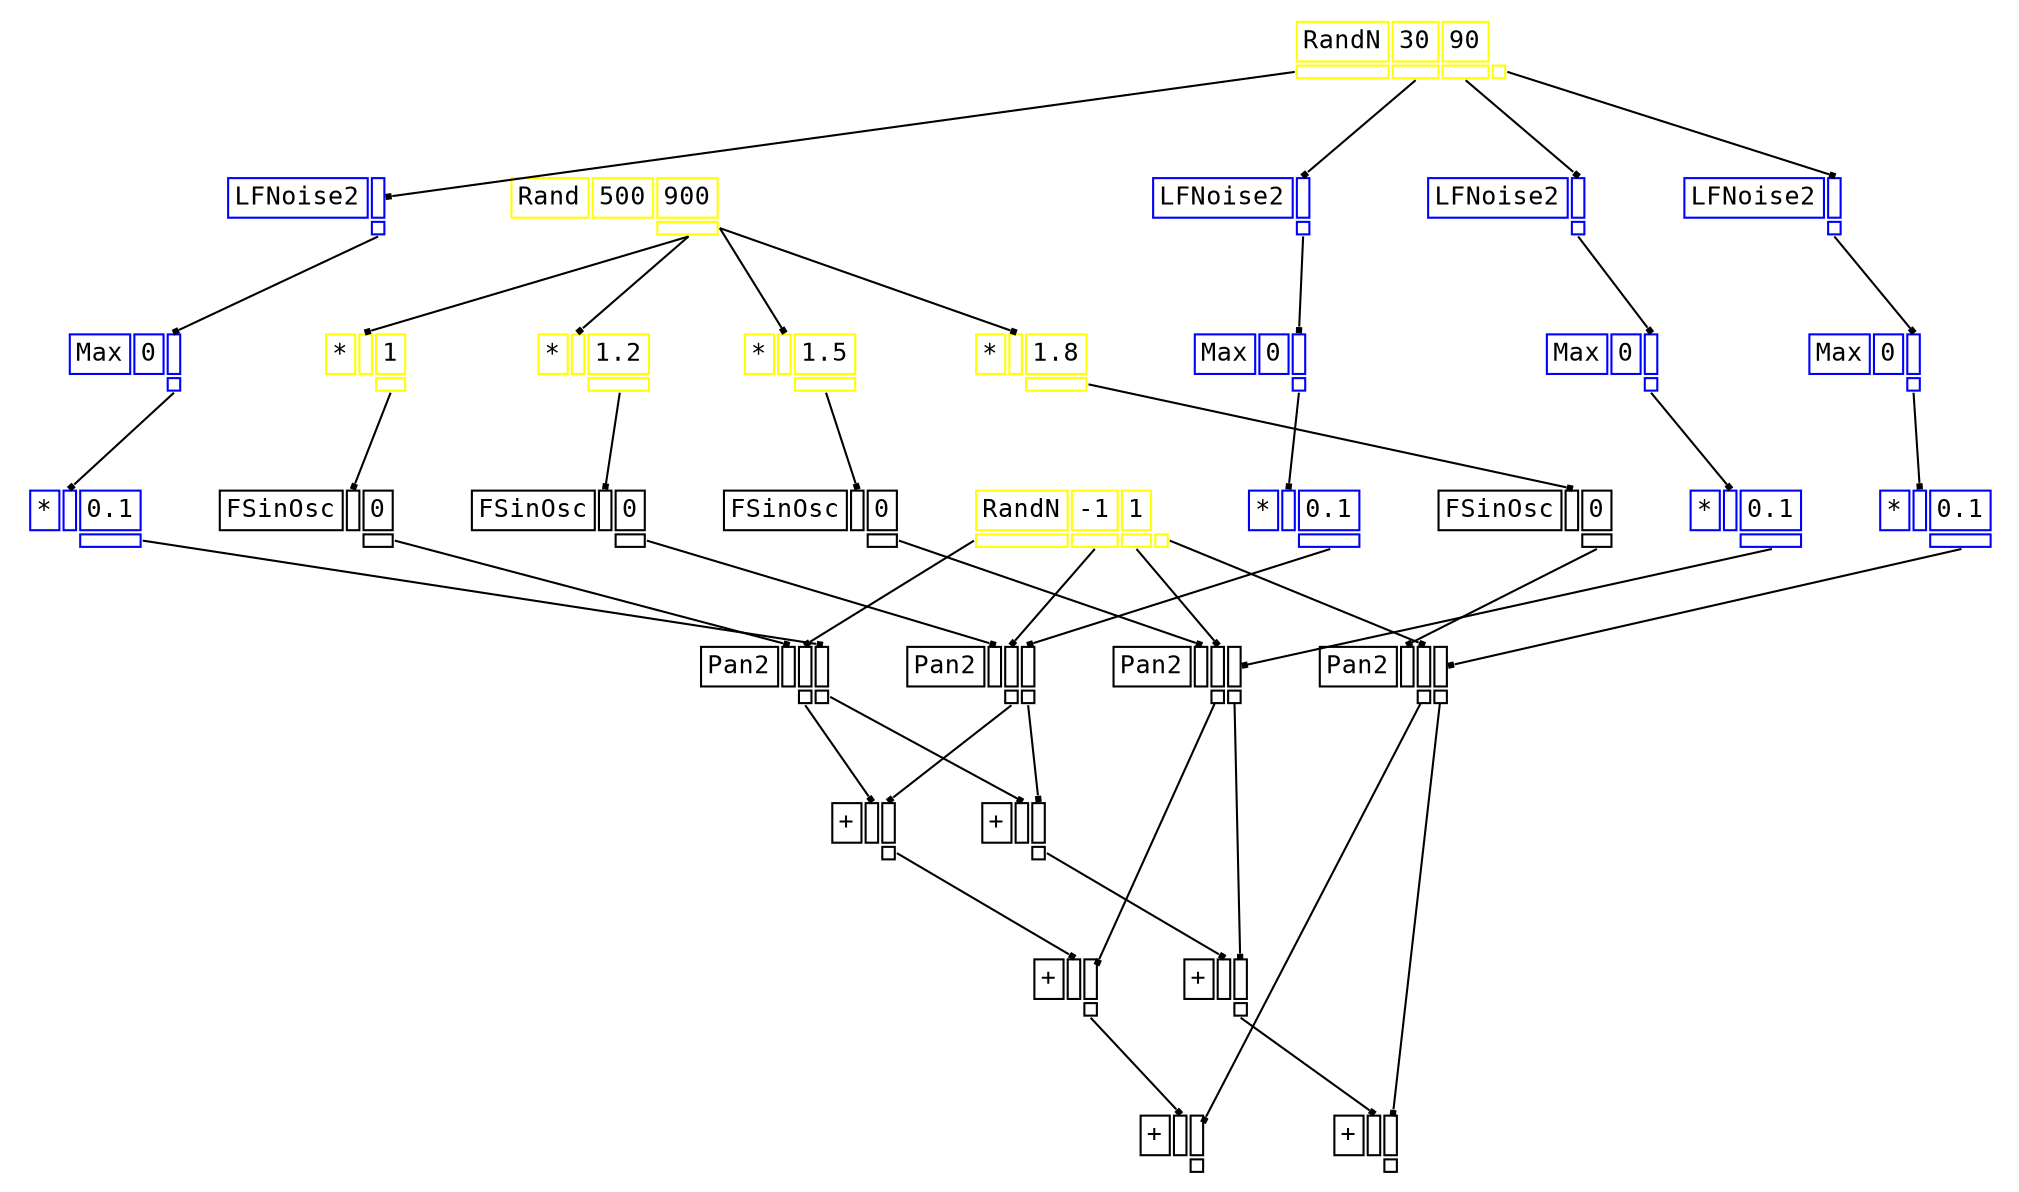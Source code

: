 digraph Anonymous {
graph [splines=false];
node [fontsize=12,fontname="Courier"];
edge [arrowhead=box,arrowsize=0.25];
u_2[shape="plaintext",color="yellow",label=<<TABLE BORDER="0" CELLBORDER="1"><TR><TD>Rand</TD><TD ID="u_2:K_0">500</TD><TD ID="u_2:K_1">900</TD></TR><TR><TD BORDER="0"></TD><TD BORDER="0"></TD><TD PORT="o_0" ID="u_2:o_0"></TD></TR></TABLE>>];
u_4[shape="plaintext",color="yellow",label=<<TABLE BORDER="0" CELLBORDER="1"><TR><TD>*</TD><TD PORT="i_0" ID="u_4:i_0"></TD><TD ID="u_4:K_1">1</TD></TR><TR><TD BORDER="0"></TD><TD BORDER="0"></TD><TD PORT="o_0" ID="u_4:o_0"></TD></TR></TABLE>>];
u_6[shape="plaintext",color="black",label=<<TABLE BORDER="0" CELLBORDER="1"><TR><TD>FSinOsc</TD><TD PORT="i_0" ID="u_6:i_0"></TD><TD ID="u_6:K_1">0</TD></TR><TR><TD BORDER="0"></TD><TD BORDER="0"></TD><TD PORT="o_0" ID="u_6:o_0"></TD></TR></TABLE>>];
u_8[shape="plaintext",color="yellow",label=<<TABLE BORDER="0" CELLBORDER="1"><TR><TD>RandN</TD><TD ID="u_8:K_0">-1</TD><TD ID="u_8:K_1">1</TD></TR><TR><TD PORT="o_0" ID="u_8:o_0"></TD><TD PORT="o_1" ID="u_8:o_1"></TD><TD PORT="o_2" ID="u_8:o_2"></TD><TD PORT="o_3" ID="u_8:o_3"></TD></TR></TABLE>>];
u_12[shape="plaintext",color="yellow",label=<<TABLE BORDER="0" CELLBORDER="1"><TR><TD>RandN</TD><TD ID="u_12:K_0">30</TD><TD ID="u_12:K_1">90</TD></TR><TR><TD PORT="o_0" ID="u_12:o_0"></TD><TD PORT="o_1" ID="u_12:o_1"></TD><TD PORT="o_2" ID="u_12:o_2"></TD><TD PORT="o_3" ID="u_12:o_3"></TD></TR></TABLE>>];
u_14[shape="plaintext",color="blue",label=<<TABLE BORDER="0" CELLBORDER="1"><TR><TD>LFNoise2</TD><TD PORT="i_0" ID="u_14:i_0"></TD></TR><TR><TD BORDER="0"></TD><TD PORT="o_0" ID="u_14:o_0"></TD></TR></TABLE>>];
u_15[shape="plaintext",color="blue",label=<<TABLE BORDER="0" CELLBORDER="1"><TR><TD>Max</TD><TD ID="u_15:K_0">0</TD><TD PORT="i_1" ID="u_15:i_1"></TD></TR><TR><TD BORDER="0"></TD><TD BORDER="0"></TD><TD PORT="o_0" ID="u_15:o_0"></TD></TR></TABLE>>];
u_17[shape="plaintext",color="blue",label=<<TABLE BORDER="0" CELLBORDER="1"><TR><TD>*</TD><TD PORT="i_0" ID="u_17:i_0"></TD><TD ID="u_17:K_1">0.1</TD></TR><TR><TD BORDER="0"></TD><TD BORDER="0"></TD><TD PORT="o_0" ID="u_17:o_0"></TD></TR></TABLE>>];
u_18[shape="plaintext",color="black",label=<<TABLE BORDER="0" CELLBORDER="1"><TR><TD>Pan2</TD><TD PORT="i_0" ID="u_18:i_0"></TD><TD PORT="i_1" ID="u_18:i_1"></TD><TD PORT="i_2" ID="u_18:i_2"></TD></TR><TR><TD BORDER="0"></TD><TD BORDER="0"></TD><TD PORT="o_0" ID="u_18:o_0"></TD><TD PORT="o_1" ID="u_18:o_1"></TD></TR></TABLE>>];
u_21[shape="plaintext",color="yellow",label=<<TABLE BORDER="0" CELLBORDER="1"><TR><TD>*</TD><TD PORT="i_0" ID="u_21:i_0"></TD><TD ID="u_21:K_1">1.2</TD></TR><TR><TD BORDER="0"></TD><TD BORDER="0"></TD><TD PORT="o_0" ID="u_21:o_0"></TD></TR></TABLE>>];
u_22[shape="plaintext",color="black",label=<<TABLE BORDER="0" CELLBORDER="1"><TR><TD>FSinOsc</TD><TD PORT="i_0" ID="u_22:i_0"></TD><TD ID="u_22:K_1">0</TD></TR><TR><TD BORDER="0"></TD><TD BORDER="0"></TD><TD PORT="o_0" ID="u_22:o_0"></TD></TR></TABLE>>];
u_25[shape="plaintext",color="blue",label=<<TABLE BORDER="0" CELLBORDER="1"><TR><TD>LFNoise2</TD><TD PORT="i_0" ID="u_25:i_0"></TD></TR><TR><TD BORDER="0"></TD><TD PORT="o_0" ID="u_25:o_0"></TD></TR></TABLE>>];
u_26[shape="plaintext",color="blue",label=<<TABLE BORDER="0" CELLBORDER="1"><TR><TD>Max</TD><TD ID="u_26:K_0">0</TD><TD PORT="i_1" ID="u_26:i_1"></TD></TR><TR><TD BORDER="0"></TD><TD BORDER="0"></TD><TD PORT="o_0" ID="u_26:o_0"></TD></TR></TABLE>>];
u_27[shape="plaintext",color="blue",label=<<TABLE BORDER="0" CELLBORDER="1"><TR><TD>*</TD><TD PORT="i_0" ID="u_27:i_0"></TD><TD ID="u_27:K_1">0.1</TD></TR><TR><TD BORDER="0"></TD><TD BORDER="0"></TD><TD PORT="o_0" ID="u_27:o_0"></TD></TR></TABLE>>];
u_28[shape="plaintext",color="black",label=<<TABLE BORDER="0" CELLBORDER="1"><TR><TD>Pan2</TD><TD PORT="i_0" ID="u_28:i_0"></TD><TD PORT="i_1" ID="u_28:i_1"></TD><TD PORT="i_2" ID="u_28:i_2"></TD></TR><TR><TD BORDER="0"></TD><TD BORDER="0"></TD><TD PORT="o_0" ID="u_28:o_0"></TD><TD PORT="o_1" ID="u_28:o_1"></TD></TR></TABLE>>];
u_30[shape="plaintext",color="black",label=<<TABLE BORDER="0" CELLBORDER="1"><TR><TD>+</TD><TD PORT="i_0" ID="u_30:i_0"></TD><TD PORT="i_1" ID="u_30:i_1"></TD></TR><TR><TD BORDER="0"></TD><TD BORDER="0"></TD><TD PORT="o_0" ID="u_30:o_0"></TD></TR></TABLE>>];
u_32[shape="plaintext",color="yellow",label=<<TABLE BORDER="0" CELLBORDER="1"><TR><TD>*</TD><TD PORT="i_0" ID="u_32:i_0"></TD><TD ID="u_32:K_1">1.5</TD></TR><TR><TD BORDER="0"></TD><TD BORDER="0"></TD><TD PORT="o_0" ID="u_32:o_0"></TD></TR></TABLE>>];
u_33[shape="plaintext",color="black",label=<<TABLE BORDER="0" CELLBORDER="1"><TR><TD>FSinOsc</TD><TD PORT="i_0" ID="u_33:i_0"></TD><TD ID="u_33:K_1">0</TD></TR><TR><TD BORDER="0"></TD><TD BORDER="0"></TD><TD PORT="o_0" ID="u_33:o_0"></TD></TR></TABLE>>];
u_36[shape="plaintext",color="blue",label=<<TABLE BORDER="0" CELLBORDER="1"><TR><TD>LFNoise2</TD><TD PORT="i_0" ID="u_36:i_0"></TD></TR><TR><TD BORDER="0"></TD><TD PORT="o_0" ID="u_36:o_0"></TD></TR></TABLE>>];
u_37[shape="plaintext",color="blue",label=<<TABLE BORDER="0" CELLBORDER="1"><TR><TD>Max</TD><TD ID="u_37:K_0">0</TD><TD PORT="i_1" ID="u_37:i_1"></TD></TR><TR><TD BORDER="0"></TD><TD BORDER="0"></TD><TD PORT="o_0" ID="u_37:o_0"></TD></TR></TABLE>>];
u_38[shape="plaintext",color="blue",label=<<TABLE BORDER="0" CELLBORDER="1"><TR><TD>*</TD><TD PORT="i_0" ID="u_38:i_0"></TD><TD ID="u_38:K_1">0.1</TD></TR><TR><TD BORDER="0"></TD><TD BORDER="0"></TD><TD PORT="o_0" ID="u_38:o_0"></TD></TR></TABLE>>];
u_39[shape="plaintext",color="black",label=<<TABLE BORDER="0" CELLBORDER="1"><TR><TD>Pan2</TD><TD PORT="i_0" ID="u_39:i_0"></TD><TD PORT="i_1" ID="u_39:i_1"></TD><TD PORT="i_2" ID="u_39:i_2"></TD></TR><TR><TD BORDER="0"></TD><TD BORDER="0"></TD><TD PORT="o_0" ID="u_39:o_0"></TD><TD PORT="o_1" ID="u_39:o_1"></TD></TR></TABLE>>];
u_41[shape="plaintext",color="black",label=<<TABLE BORDER="0" CELLBORDER="1"><TR><TD>+</TD><TD PORT="i_0" ID="u_41:i_0"></TD><TD PORT="i_1" ID="u_41:i_1"></TD></TR><TR><TD BORDER="0"></TD><TD BORDER="0"></TD><TD PORT="o_0" ID="u_41:o_0"></TD></TR></TABLE>>];
u_43[shape="plaintext",color="yellow",label=<<TABLE BORDER="0" CELLBORDER="1"><TR><TD>*</TD><TD PORT="i_0" ID="u_43:i_0"></TD><TD ID="u_43:K_1">1.8</TD></TR><TR><TD BORDER="0"></TD><TD BORDER="0"></TD><TD PORT="o_0" ID="u_43:o_0"></TD></TR></TABLE>>];
u_44[shape="plaintext",color="black",label=<<TABLE BORDER="0" CELLBORDER="1"><TR><TD>FSinOsc</TD><TD PORT="i_0" ID="u_44:i_0"></TD><TD ID="u_44:K_1">0</TD></TR><TR><TD BORDER="0"></TD><TD BORDER="0"></TD><TD PORT="o_0" ID="u_44:o_0"></TD></TR></TABLE>>];
u_47[shape="plaintext",color="blue",label=<<TABLE BORDER="0" CELLBORDER="1"><TR><TD>LFNoise2</TD><TD PORT="i_0" ID="u_47:i_0"></TD></TR><TR><TD BORDER="0"></TD><TD PORT="o_0" ID="u_47:o_0"></TD></TR></TABLE>>];
u_48[shape="plaintext",color="blue",label=<<TABLE BORDER="0" CELLBORDER="1"><TR><TD>Max</TD><TD ID="u_48:K_0">0</TD><TD PORT="i_1" ID="u_48:i_1"></TD></TR><TR><TD BORDER="0"></TD><TD BORDER="0"></TD><TD PORT="o_0" ID="u_48:o_0"></TD></TR></TABLE>>];
u_49[shape="plaintext",color="blue",label=<<TABLE BORDER="0" CELLBORDER="1"><TR><TD>*</TD><TD PORT="i_0" ID="u_49:i_0"></TD><TD ID="u_49:K_1">0.1</TD></TR><TR><TD BORDER="0"></TD><TD BORDER="0"></TD><TD PORT="o_0" ID="u_49:o_0"></TD></TR></TABLE>>];
u_50[shape="plaintext",color="black",label=<<TABLE BORDER="0" CELLBORDER="1"><TR><TD>Pan2</TD><TD PORT="i_0" ID="u_50:i_0"></TD><TD PORT="i_1" ID="u_50:i_1"></TD><TD PORT="i_2" ID="u_50:i_2"></TD></TR><TR><TD BORDER="0"></TD><TD BORDER="0"></TD><TD PORT="o_0" ID="u_50:o_0"></TD><TD PORT="o_1" ID="u_50:o_1"></TD></TR></TABLE>>];
u_52[shape="plaintext",color="black",label=<<TABLE BORDER="0" CELLBORDER="1"><TR><TD>+</TD><TD PORT="i_0" ID="u_52:i_0"></TD><TD PORT="i_1" ID="u_52:i_1"></TD></TR><TR><TD BORDER="0"></TD><TD BORDER="0"></TD><TD PORT="o_0" ID="u_52:o_0"></TD></TR></TABLE>>];
u_59[shape="plaintext",color="black",label=<<TABLE BORDER="0" CELLBORDER="1"><TR><TD>+</TD><TD PORT="i_0" ID="u_59:i_0"></TD><TD PORT="i_1" ID="u_59:i_1"></TD></TR><TR><TD BORDER="0"></TD><TD BORDER="0"></TD><TD PORT="o_0" ID="u_59:o_0"></TD></TR></TABLE>>];
u_63[shape="plaintext",color="black",label=<<TABLE BORDER="0" CELLBORDER="1"><TR><TD>+</TD><TD PORT="i_0" ID="u_63:i_0"></TD><TD PORT="i_1" ID="u_63:i_1"></TD></TR><TR><TD BORDER="0"></TD><TD BORDER="0"></TD><TD PORT="o_0" ID="u_63:o_0"></TD></TR></TABLE>>];
u_67[shape="plaintext",color="black",label=<<TABLE BORDER="0" CELLBORDER="1"><TR><TD>+</TD><TD PORT="i_0" ID="u_67:i_0"></TD><TD PORT="i_1" ID="u_67:i_1"></TD></TR><TR><TD BORDER="0"></TD><TD BORDER="0"></TD><TD PORT="o_0" ID="u_67:o_0"></TD></TR></TABLE>>];
u_2:o_0 -> u_4:i_0;
u_4:o_0 -> u_6:i_0;
u_12:o_0 -> u_14:i_0;
u_14:o_0 -> u_15:i_1;
u_15:o_0 -> u_17:i_0;
u_6:o_0 -> u_18:i_0;
u_8:o_0 -> u_18:i_1;
u_17:o_0 -> u_18:i_2;
u_2:o_0 -> u_21:i_0;
u_21:o_0 -> u_22:i_0;
u_12:o_1 -> u_25:i_0;
u_25:o_0 -> u_26:i_1;
u_26:o_0 -> u_27:i_0;
u_22:o_0 -> u_28:i_0;
u_8:o_1 -> u_28:i_1;
u_27:o_0 -> u_28:i_2;
u_18:o_1 -> u_30:i_0;
u_28:o_1 -> u_30:i_1;
u_2:o_0 -> u_32:i_0;
u_32:o_0 -> u_33:i_0;
u_12:o_2 -> u_36:i_0;
u_36:o_0 -> u_37:i_1;
u_37:o_0 -> u_38:i_0;
u_33:o_0 -> u_39:i_0;
u_8:o_2 -> u_39:i_1;
u_38:o_0 -> u_39:i_2;
u_30:o_0 -> u_41:i_0;
u_39:o_1 -> u_41:i_1;
u_2:o_0 -> u_43:i_0;
u_43:o_0 -> u_44:i_0;
u_12:o_3 -> u_47:i_0;
u_47:o_0 -> u_48:i_1;
u_48:o_0 -> u_49:i_0;
u_44:o_0 -> u_50:i_0;
u_8:o_3 -> u_50:i_1;
u_49:o_0 -> u_50:i_2;
u_41:o_0 -> u_52:i_0;
u_50:o_1 -> u_52:i_1;
u_18:o_0 -> u_59:i_0;
u_28:o_0 -> u_59:i_1;
u_59:o_0 -> u_63:i_0;
u_39:o_0 -> u_63:i_1;
u_63:o_0 -> u_67:i_0;
u_50:o_0 -> u_67:i_1;
}

